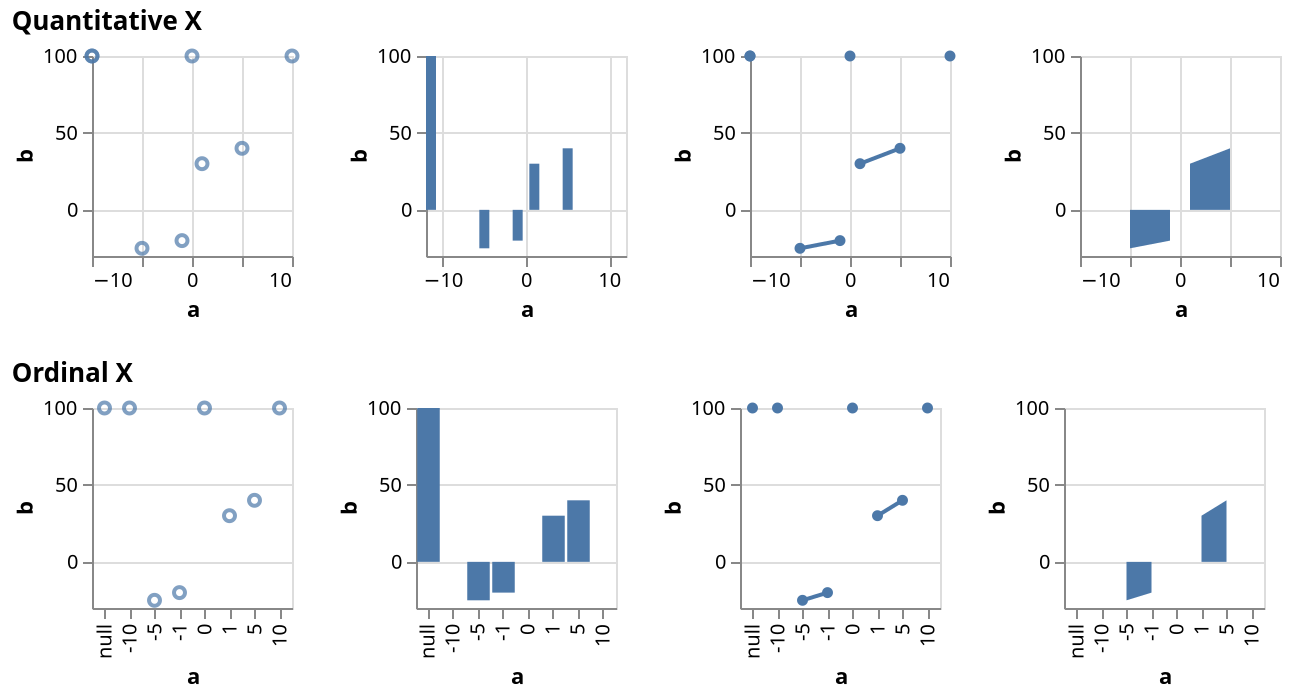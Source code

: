 {
  "$schema": "https://vega.github.io/schema/vega-lite/v5.json",
  "description": "Testing invalid",
  "data": {
    "values": [
      {"a": null, "b": 100},
      {"a": -10, "b": null},
      {"a": -5, "b": -25},
      {"a": -1, "b": -20},
      {"a": 0, "b": null},
      {"a": 1, "b": 30},
      {"a": 5, "b": 40},
      {"a": 10, "b": null}
    ]
  },
  "config": {
    "mark": {"invalid": "break-paths-and-keep-path-domains"}
  },
  "vconcat": [{
    "title": "Quantitative X",
    "hconcat": [{
      "width": 100,
      "height": 100,
      "mark": "point",
      "encoding": {
        "x": {"field": "a", "type": "quantitative"},
        "y": {"field": "b", "type": "quantitative"}
      }
    }, {
      "width": 100,
      "height": 100,
      "mark": "bar",
      "encoding": {
        "x": {"field": "a", "type": "quantitative"},
        "y": {"field": "b", "type": "quantitative"}
      }
    }, {
      "width": 100,
      "height": 100,
      "mark": {"type": "line", "point": true},
      "encoding": {
        "x": {"field": "a", "type": "quantitative"},
        "y": {"field": "b", "type": "quantitative"}
      }
    }, {
      "width": 100,
      "height": 100,
      "mark": "area",
      "encoding": {
        "x": {"field": "a", "type": "quantitative"},
        "y": {"field": "b", "type": "quantitative"}
      }
    }]
  },{
    "title": "Ordinal X",
    "hconcat": [{
      "width": 100,
      "height": 100,
      "mark": "point",
      "encoding": {
        "x": {"field": "a", "type": "ordinal"},
        "y": {"field": "b", "type": "quantitative"}
      }
    }, {
      "width": 100,
      "height": 100,
      "mark": "bar",
      "encoding": {
        "x": {"field": "a", "type": "ordinal"},
        "y": {"field": "b", "type": "quantitative"}
      }
    }, {
      "width": 100,
      "height": 100,
      "mark": {"type": "line", "point": true},
      "encoding": {
        "x": {"field": "a", "type": "ordinal"},
        "y": {"field": "b", "type": "quantitative"}
      }
    }, {
      "width": 100,
      "height": 100,
      "mark": "area",
      "encoding": {
        "x": {"field": "a", "type": "ordinal"},
        "y": {"field": "b", "type": "quantitative"}
      }
    }]
  }]
}
